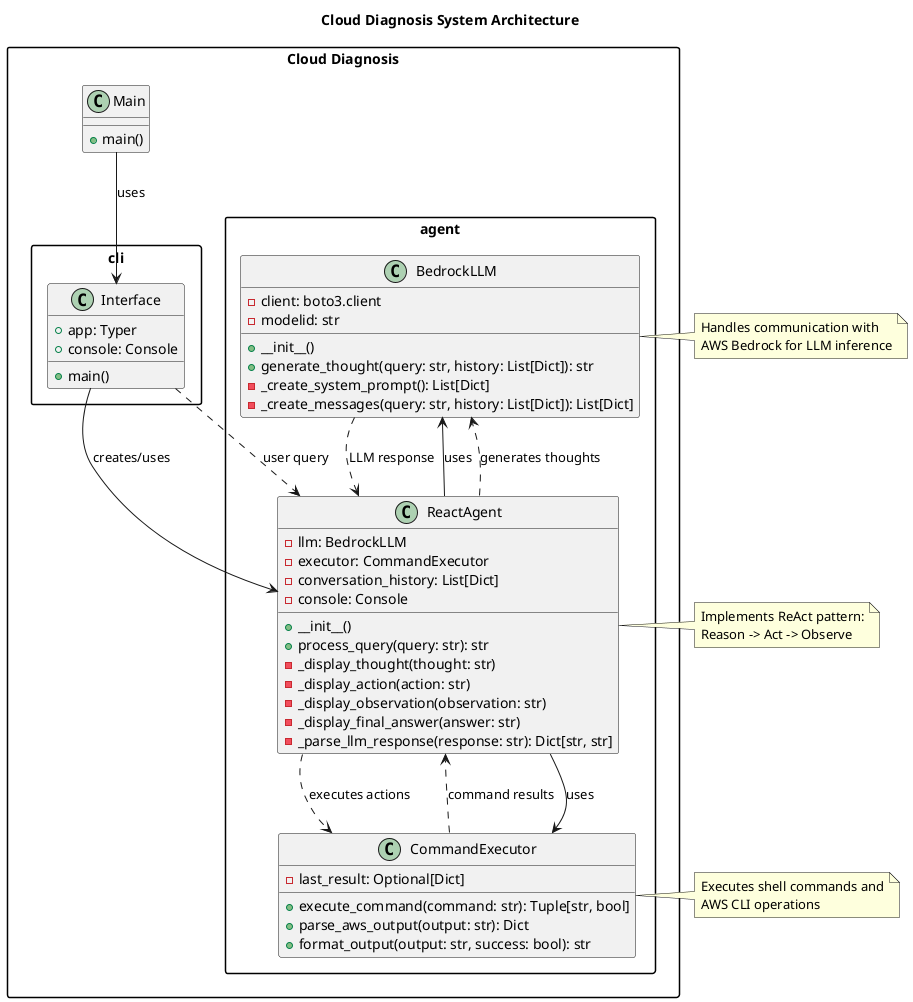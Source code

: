 @startuml Cloud Diagnosis System

' Style and theme
skinparam backgroundColor #FFFFFF
skinparam handwritten false
skinparam monochrome false
skinparam packageStyle rectangle
skinparam shadowing false

' Title
title Cloud Diagnosis System Architecture

' Main package
package "Cloud Diagnosis" {
    ' CLI Package
    package "cli" {
        class "Interface" {
            + app: Typer
            + console: Console
            + main()
        }
    }

    ' Agent Package
    package "agent" {
        class "ReactAgent" {
            - llm: BedrockLLM
            - executor: CommandExecutor
            - conversation_history: List[Dict]
            - console: Console
            + __init__()
            + process_query(query: str): str
            - _display_thought(thought: str)
            - _display_action(action: str)
            - _display_observation(observation: str)
            - _display_final_answer(answer: str)
            - _parse_llm_response(response: str): Dict[str, str]
        }

        class "BedrockLLM" {
            - client: boto3.client
            - modelid: str
            + __init__()
            + generate_thought(query: str, history: List[Dict]): str
            - _create_system_prompt(): List[Dict]
            - _create_messages(query: str, history: List[Dict]): List[Dict]
        }

        class "CommandExecutor" {
            - last_result: Optional[Dict]
            + execute_command(command: str): Tuple[str, bool]
            + parse_aws_output(output: str): Dict
            + format_output(output: str, success: bool): str
        }
    }

    ' Main entry
    class "Main" {
        + main()
    }
}

' Relationships
Main --> Interface : uses
Interface --> ReactAgent : creates/uses
ReactAgent --> BedrockLLM : uses
ReactAgent --> CommandExecutor : uses

' Notes
note right of BedrockLLM
  Handles communication with
  AWS Bedrock for LLM inference
end note

note right of CommandExecutor
  Executes shell commands and
  AWS CLI operations
end note

note right of ReactAgent
  Implements ReAct pattern:
  Reason -> Act -> Observe
end note

' Data flow
Interface ..> ReactAgent : user query
ReactAgent ..> BedrockLLM : generates thoughts
ReactAgent ..> CommandExecutor : executes actions
BedrockLLM ..> ReactAgent : LLM response
CommandExecutor ..> ReactAgent : command results

@enduml
